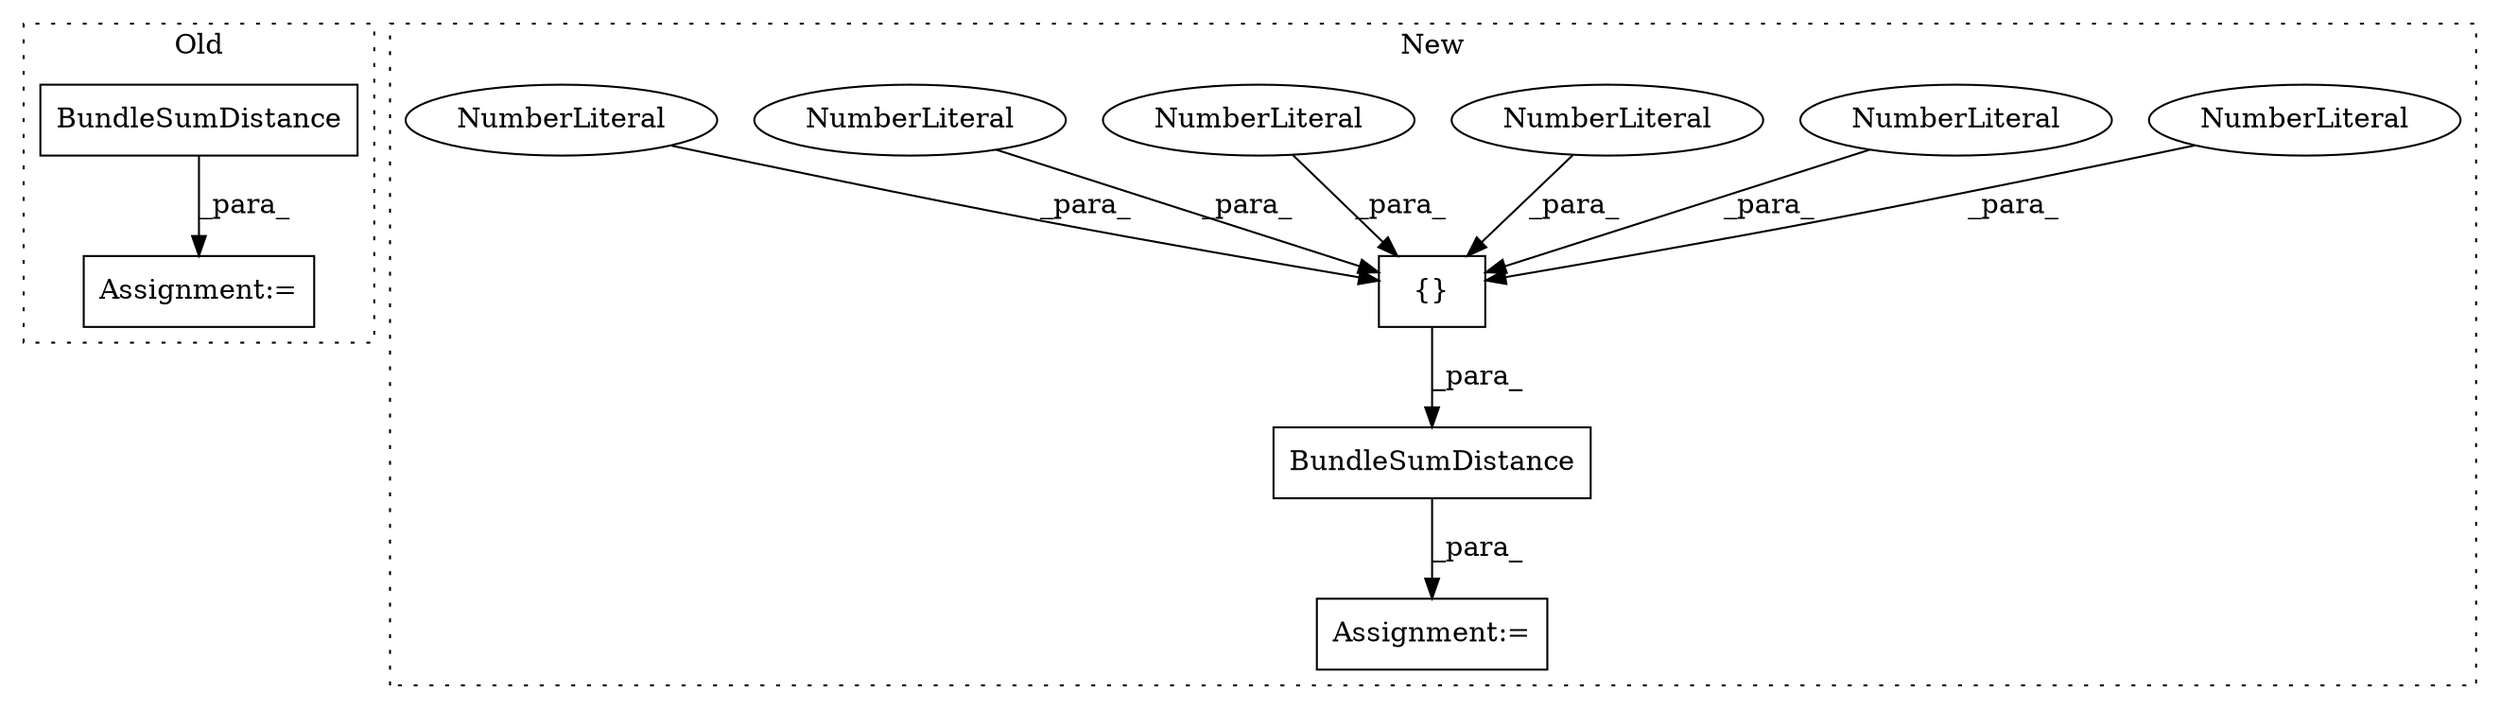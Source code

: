 digraph G {
subgraph cluster0 {
1 [label="BundleSumDistance" a="32" s="2642" l="19" shape="box"];
10 [label="Assignment:=" a="7" s="2641" l="1" shape="box"];
label = "Old";
style="dotted";
}
subgraph cluster1 {
2 [label="BundleSumDistance" a="32" s="2642,2701" l="18,1" shape="box"];
3 [label="{}" a="4" s="2686,2700" l="1,1" shape="box"];
4 [label="NumberLiteral" a="34" s="2691" l="1" shape="ellipse"];
5 [label="NumberLiteral" a="34" s="2695" l="1" shape="ellipse"];
6 [label="NumberLiteral" a="34" s="2697" l="3" shape="ellipse"];
7 [label="NumberLiteral" a="34" s="2687" l="1" shape="ellipse"];
8 [label="NumberLiteral" a="34" s="2693" l="1" shape="ellipse"];
9 [label="NumberLiteral" a="34" s="2689" l="1" shape="ellipse"];
11 [label="Assignment:=" a="7" s="2641" l="1" shape="box"];
label = "New";
style="dotted";
}
1 -> 10 [label="_para_"];
2 -> 11 [label="_para_"];
3 -> 2 [label="_para_"];
4 -> 3 [label="_para_"];
5 -> 3 [label="_para_"];
6 -> 3 [label="_para_"];
7 -> 3 [label="_para_"];
8 -> 3 [label="_para_"];
9 -> 3 [label="_para_"];
}